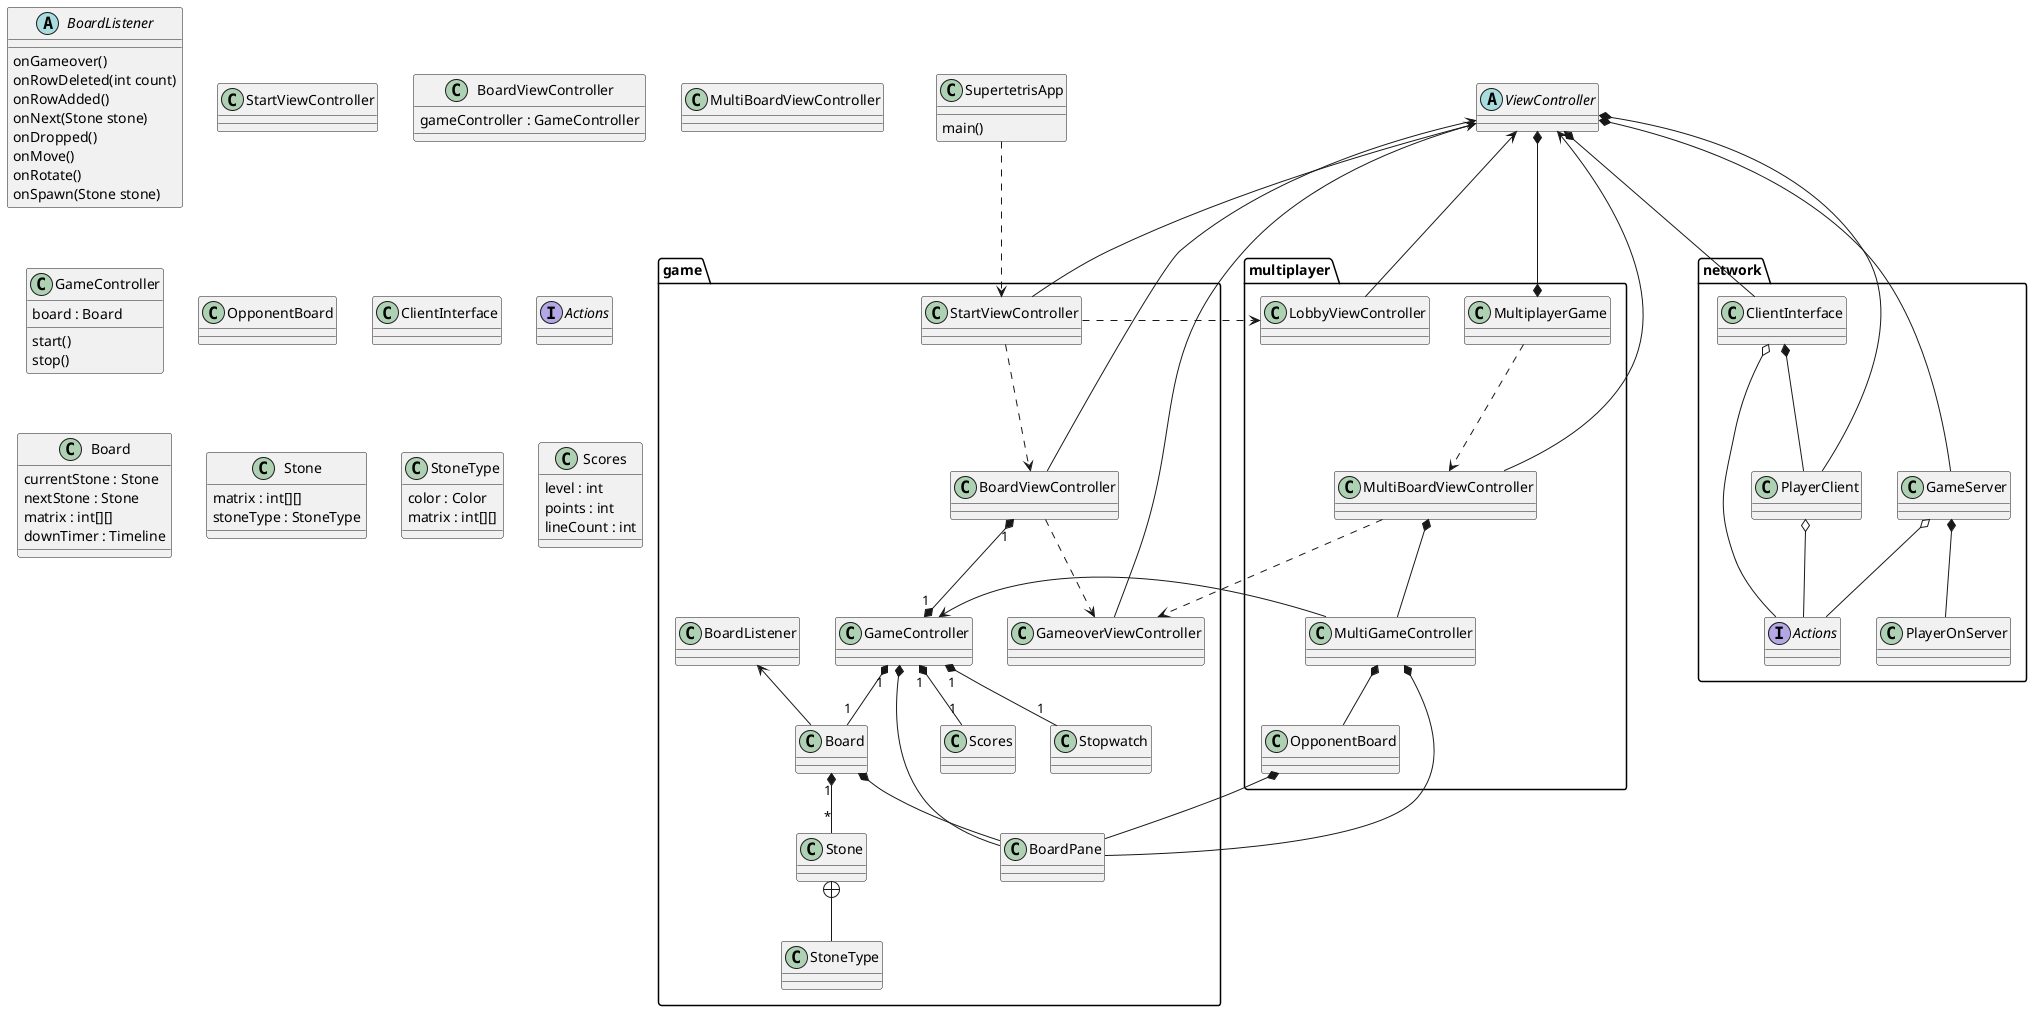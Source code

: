 @startuml
skinparam classAttributeIconSize 0

package network {
    interface Actions
    class ClientInterface
    class GameServer
    class PlayerClient
    class PlayerOnServer
}

package game {
    class Board
    class BoardListener
    class BoardPane
    class BoardViewController
    class GameController
    class GameoverViewController
    class Scores
    class StartViewController
    class Stone
    class StoneType
    class Stopwatch
}

package multiplayer {
    class MultiBoardViewController
    class MultiGameController
    class MultiplayerGame
    class LobbyViewController
    class OpponentBoard
}

SupertetrisApp ..> StartViewController
StartViewController ..> BoardViewController
StartViewController ..> LobbyViewController
BoardViewController "1" *--* "1" GameController
GameController "1" *-- "1" Board
GameController "1" *-- "1" Stopwatch
GameController "1" *-- "1" Scores
BoardListener <-- Board
Board "1" *-- "*" Stone
Board *-- BoardPane
GameController <-- MultiGameController
GameController *-- BoardPane
BoardViewController ..> GameoverViewController
MultiBoardViewController ..> GameoverViewController
MultiBoardViewController *-- MultiGameController
MultiGameController *-- OpponentBoard
MultiGameController  *-- BoardPane
MultiplayerGame ..> MultiBoardViewController
OpponentBoard  *-- BoardPane

ViewController <-- StartViewController
ViewController <-- BoardViewController
ViewController <-- MultiBoardViewController
ViewController <-- LobbyViewController
ViewController <-- GameoverViewController

ViewController *-- GameServer
ViewController *-- PlayerClient
ViewController *-- ClientInterface
ViewController *--* MultiplayerGame

ClientInterface *-- PlayerClient
ClientInterface o-- Actions
GameServer o-- Actions
PlayerClient o-- Actions

GameServer *-- PlayerOnServer

Stone +-- StoneType

class SupertetrisApp {
    main()
}

abstract class ViewController {
}

abstract class BoardListener {
    onGameover()
    onRowDeleted(int count)
    onRowAdded()
    onNext(Stone stone)
    onDropped()
    onMove()
    onRotate()
    onSpawn(Stone stone)
}

class StartViewController {
}

class BoardViewController {
    gameController : GameController
}

class MultiBoardViewController {
}

class GameController {
    board : Board
    start()
    stop()
}

class OpponentBoard {
}

class ClientInterface {
}

interface Actions {
}

class Board {
    currentStone : Stone
    nextStone : Stone
    matrix : int[][]
    downTimer : Timeline
}

class Stone {
    matrix : int[][]
    stoneType : StoneType
}

class StoneType {
    color : Color
    matrix : int[][]
}

class Scores {
    level : int
    points : int
    lineCount : int
}



@enduml